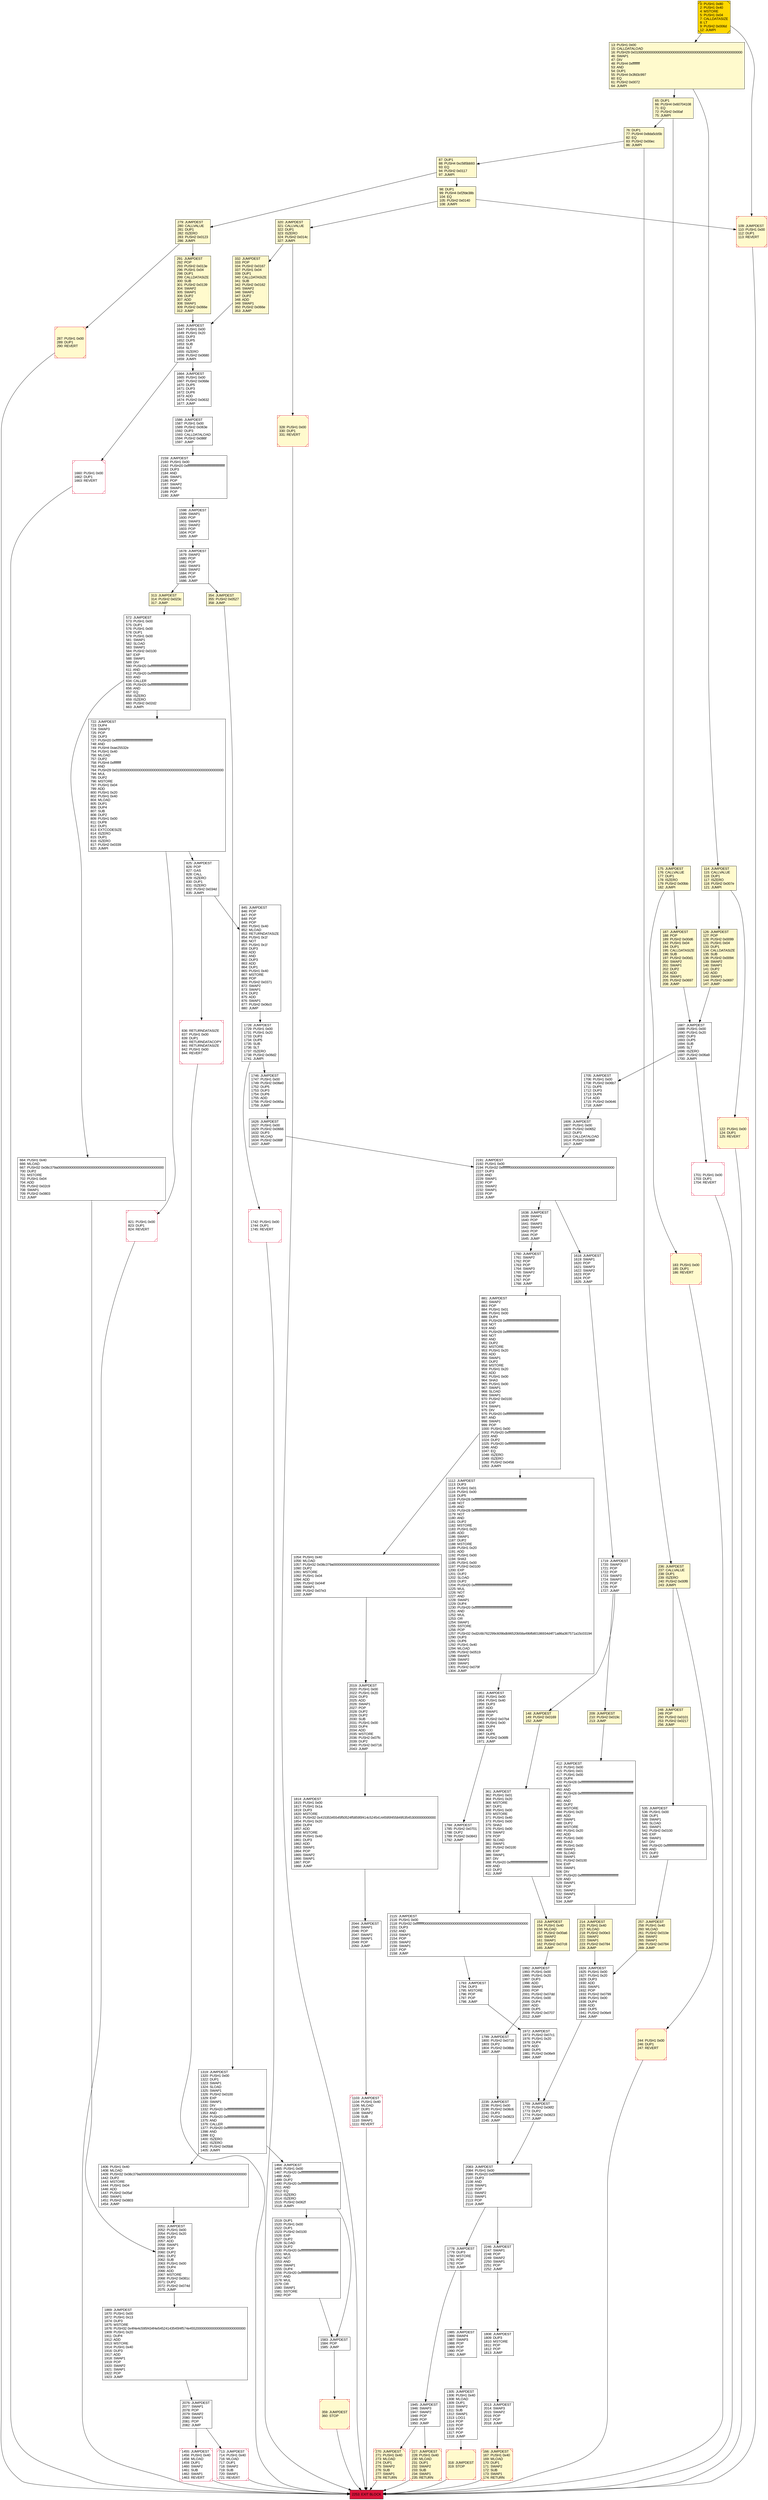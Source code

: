 digraph G {
bgcolor=transparent rankdir=UD;
node [shape=box style=filled color=black fillcolor=white fontname=arial fontcolor=black];
1701 [label="1701: PUSH1 0x00\l1703: DUP1\l1704: REVERT\l" shape=Msquare color=crimson ];
1583 [label="1583: JUMPDEST\l1584: POP\l1585: JUMP\l" ];
166 [label="166: JUMPDEST\l167: PUSH1 0x40\l169: MLOAD\l170: DUP1\l171: SWAP2\l172: SUB\l173: SWAP1\l174: RETURN\l" fillcolor=lemonchiffon shape=Msquare color=crimson ];
1799 [label="1799: JUMPDEST\l1800: PUSH2 0x0710\l1803: DUP2\l1804: PUSH2 0x08bb\l1807: JUMP\l" ];
183 [label="183: PUSH1 0x00\l185: DUP1\l186: REVERT\l" fillcolor=lemonchiffon shape=Msquare color=crimson ];
87 [label="87: DUP1\l88: PUSH4 0xc585bb93\l93: EQ\l94: PUSH2 0x0117\l97: JUMPI\l" fillcolor=lemonchiffon ];
535 [label="535: JUMPDEST\l536: PUSH1 0x00\l538: DUP1\l539: SWAP1\l540: SLOAD\l541: SWAP1\l542: PUSH2 0x0100\l545: EXP\l546: SWAP1\l547: DIV\l548: PUSH20 0xffffffffffffffffffffffffffffffffffffffff\l569: AND\l570: DUP2\l571: JUMP\l" ];
1869 [label="1869: JUMPDEST\l1870: PUSH1 0x00\l1872: PUSH1 0x13\l1874: DUP3\l1875: MSTORE\l1876: PUSH32 0x4f4e4c595f434f4e54524143545f4f574e455200000000000000000000000000\l1909: PUSH1 0x20\l1911: DUP4\l1912: ADD\l1913: MSTORE\l1914: PUSH1 0x40\l1916: DUP3\l1917: ADD\l1918: SWAP1\l1919: POP\l1920: SWAP2\l1921: SWAP1\l1922: POP\l1923: JUMP\l" ];
845 [label="845: JUMPDEST\l846: POP\l847: POP\l848: POP\l849: POP\l850: PUSH1 0x40\l852: MLOAD\l853: RETURNDATASIZE\l854: PUSH1 0x1f\l856: NOT\l857: PUSH1 0x1f\l859: DUP3\l860: ADD\l861: AND\l862: DUP3\l863: ADD\l864: DUP1\l865: PUSH1 0x40\l867: MSTORE\l868: POP\l869: PUSH2 0x0371\l872: SWAP2\l873: SWAP1\l874: DUP2\l875: ADD\l876: SWAP1\l877: PUSH2 0x06c0\l880: JUMP\l" ];
1112 [label="1112: JUMPDEST\l1113: DUP3\l1114: PUSH1 0x01\l1116: PUSH1 0x00\l1118: DUP5\l1119: PUSH28 0xffffffffffffffffffffffffffffffffffffffffffffffffffffffff\l1148: NOT\l1149: AND\l1150: PUSH28 0xffffffffffffffffffffffffffffffffffffffffffffffffffffffff\l1179: NOT\l1180: AND\l1181: DUP2\l1182: MSTORE\l1183: PUSH1 0x20\l1185: ADD\l1186: SWAP1\l1187: DUP2\l1188: MSTORE\l1189: PUSH1 0x20\l1191: ADD\l1192: PUSH1 0x00\l1194: SHA3\l1195: PUSH1 0x00\l1197: PUSH2 0x0100\l1200: EXP\l1201: DUP2\l1202: SLOAD\l1203: DUP2\l1204: PUSH20 0xffffffffffffffffffffffffffffffffffffffff\l1225: MUL\l1226: NOT\l1227: AND\l1228: SWAP1\l1229: DUP4\l1230: PUSH20 0xffffffffffffffffffffffffffffffffffffffff\l1251: AND\l1252: MUL\l1253: OR\l1254: SWAP1\l1255: SSTORE\l1256: POP\l1257: PUSH32 0xd2c6b762299c609bdb96520b58a49bfb80186934d4f71a86a367571a15c03194\l1290: DUP3\l1291: DUP6\l1292: PUSH1 0x40\l1294: MLOAD\l1295: PUSH2 0x0519\l1298: SWAP3\l1299: SWAP2\l1300: SWAP1\l1301: PUSH2 0x079f\l1304: JUMP\l" ];
713 [label="713: JUMPDEST\l714: PUSH1 0x40\l716: MLOAD\l717: DUP1\l718: SWAP2\l719: SUB\l720: SWAP1\l721: REVERT\l" shape=Msquare color=crimson ];
1784 [label="1784: JUMPDEST\l1785: PUSH2 0x0701\l1788: DUP2\l1789: PUSH2 0x0843\l1792: JUMP\l" ];
153 [label="153: JUMPDEST\l154: PUSH1 0x40\l156: MLOAD\l157: PUSH2 0x00a6\l160: SWAP2\l161: SWAP1\l162: PUSH2 0x07c8\l165: JUMP\l" fillcolor=lemonchiffon ];
1705 [label="1705: JUMPDEST\l1706: PUSH1 0x00\l1708: PUSH2 0x06b7\l1711: DUP5\l1712: DUP3\l1713: DUP6\l1714: ADD\l1715: PUSH2 0x0646\l1718: JUMP\l" ];
2191 [label="2191: JUMPDEST\l2192: PUSH1 0x00\l2194: PUSH32 0xffffffff00000000000000000000000000000000000000000000000000000000\l2227: DUP3\l2228: AND\l2229: SWAP1\l2230: POP\l2231: SWAP2\l2232: SWAP1\l2233: POP\l2234: JUMP\l" ];
187 [label="187: JUMPDEST\l188: POP\l189: PUSH2 0x00d6\l192: PUSH1 0x04\l194: DUP1\l195: CALLDATASIZE\l196: SUB\l197: PUSH2 0x00d1\l200: SWAP2\l201: SWAP1\l202: DUP2\l203: ADD\l204: SWAP1\l205: PUSH2 0x0697\l208: JUMP\l" fillcolor=lemonchiffon ];
209 [label="209: JUMPDEST\l210: PUSH2 0x019c\l213: JUMP\l" fillcolor=lemonchiffon ];
227 [label="227: JUMPDEST\l228: PUSH1 0x40\l230: MLOAD\l231: DUP1\l232: SWAP2\l233: SUB\l234: SWAP1\l235: RETURN\l" fillcolor=lemonchiffon shape=Msquare color=crimson ];
214 [label="214: JUMPDEST\l215: PUSH1 0x40\l217: MLOAD\l218: PUSH2 0x00e3\l221: SWAP2\l222: SWAP1\l223: PUSH2 0x0784\l226: JUMP\l" fillcolor=lemonchiffon ];
1455 [label="1455: JUMPDEST\l1456: PUSH1 0x40\l1458: MLOAD\l1459: DUP1\l1460: SWAP2\l1461: SUB\l1462: SWAP1\l1463: REVERT\l" shape=Msquare color=crimson ];
148 [label="148: JUMPDEST\l149: PUSH2 0x0169\l152: JUMP\l" fillcolor=lemonchiffon ];
244 [label="244: PUSH1 0x00\l246: DUP1\l247: REVERT\l" fillcolor=lemonchiffon shape=Msquare color=crimson ];
2044 [label="2044: JUMPDEST\l2045: SWAP1\l2046: POP\l2047: SWAP2\l2048: SWAP1\l2049: POP\l2050: JUMP\l" ];
836 [label="836: RETURNDATASIZE\l837: PUSH1 0x00\l839: DUP1\l840: RETURNDATACOPY\l841: RETURNDATASIZE\l842: PUSH1 0x00\l844: REVERT\l" shape=Msquare color=crimson ];
1305 [label="1305: JUMPDEST\l1306: PUSH1 0x40\l1308: MLOAD\l1309: DUP1\l1310: SWAP2\l1311: SUB\l1312: SWAP1\l1313: LOG1\l1314: POP\l1315: POP\l1316: POP\l1317: POP\l1318: JUMP\l" ];
664 [label="664: PUSH1 0x40\l666: MLOAD\l667: PUSH32 0x08c379a000000000000000000000000000000000000000000000000000000000\l700: DUP2\l701: MSTORE\l702: PUSH1 0x04\l704: ADD\l705: PUSH2 0x02c9\l708: SWAP1\l709: PUSH2 0x0803\l712: JUMP\l" ];
109 [label="109: JUMPDEST\l110: PUSH1 0x00\l112: DUP1\l113: REVERT\l" fillcolor=lemonchiffon shape=Msquare color=crimson ];
0 [label="0: PUSH1 0x80\l2: PUSH1 0x40\l4: MSTORE\l5: PUSH1 0x04\l7: CALLDATASIZE\l8: LT\l9: PUSH2 0x006d\l12: JUMPI\l" fillcolor=lemonchiffon shape=Msquare fillcolor=gold ];
1924 [label="1924: JUMPDEST\l1925: PUSH1 0x00\l1927: PUSH1 0x20\l1929: DUP3\l1930: ADD\l1931: SWAP1\l1932: POP\l1933: PUSH2 0x0799\l1936: PUSH1 0x00\l1938: DUP4\l1939: ADD\l1940: DUP5\l1941: PUSH2 0x06e9\l1944: JUMP\l" ];
1769 [label="1769: JUMPDEST\l1770: PUSH2 0x06f2\l1773: DUP2\l1774: PUSH2 0x0823\l1777: JUMP\l" ];
1808 [label="1808: JUMPDEST\l1809: DUP3\l1810: MSTORE\l1811: POP\l1812: POP\l1813: JUMP\l" ];
2246 [label="2246: JUMPDEST\l2247: SWAP1\l2248: POP\l2249: SWAP2\l2250: SWAP1\l2251: POP\l2252: JUMP\l" ];
76 [label="76: DUP1\l77: PUSH4 0x8da5cb5b\l82: EQ\l83: PUSH2 0x00ec\l86: JUMPI\l" fillcolor=lemonchiffon ];
1742 [label="1742: PUSH1 0x00\l1744: DUP1\l1745: REVERT\l" shape=Msquare color=crimson ];
1519 [label="1519: DUP1\l1520: PUSH1 0x00\l1522: DUP1\l1523: PUSH2 0x0100\l1526: EXP\l1527: DUP2\l1528: SLOAD\l1529: DUP2\l1530: PUSH20 0xffffffffffffffffffffffffffffffffffffffff\l1551: MUL\l1552: NOT\l1553: AND\l1554: SWAP1\l1555: DUP4\l1556: PUSH20 0xffffffffffffffffffffffffffffffffffffffff\l1577: AND\l1578: MUL\l1579: OR\l1580: SWAP1\l1581: SSTORE\l1582: POP\l" ];
1606 [label="1606: JUMPDEST\l1607: PUSH1 0x00\l1609: PUSH2 0x0652\l1612: DUP3\l1613: CALLDATALOAD\l1614: PUSH2 0x088f\l1617: JUMP\l" ];
1793 [label="1793: JUMPDEST\l1794: DUP3\l1795: MSTORE\l1796: POP\l1797: POP\l1798: JUMP\l" ];
13 [label="13: PUSH1 0x00\l15: CALLDATALOAD\l16: PUSH29 0x0100000000000000000000000000000000000000000000000000000000\l46: SWAP1\l47: DIV\l48: PUSH4 0xffffffff\l53: AND\l54: DUP1\l55: PUSH4 0x3fd3c997\l60: EQ\l61: PUSH2 0x0072\l64: JUMPI\l" fillcolor=lemonchiffon ];
2019 [label="2019: JUMPDEST\l2020: PUSH1 0x00\l2022: PUSH1 0x20\l2024: DUP3\l2025: ADD\l2026: SWAP1\l2027: POP\l2028: DUP2\l2029: DUP2\l2030: SUB\l2031: PUSH1 0x00\l2033: DUP4\l2034: ADD\l2035: MSTORE\l2036: PUSH2 0x07fc\l2039: DUP2\l2040: PUSH2 0x0716\l2043: JUMP\l" ];
279 [label="279: JUMPDEST\l280: CALLVALUE\l281: DUP1\l282: ISZERO\l283: PUSH2 0x0123\l286: JUMPI\l" fillcolor=lemonchiffon ];
257 [label="257: JUMPDEST\l258: PUSH1 0x40\l260: MLOAD\l261: PUSH2 0x010e\l264: SWAP2\l265: SWAP1\l266: PUSH2 0x0784\l269: JUMP\l" fillcolor=lemonchiffon ];
175 [label="175: JUMPDEST\l176: CALLVALUE\l177: DUP1\l178: ISZERO\l179: PUSH2 0x00bb\l182: JUMPI\l" fillcolor=lemonchiffon ];
1972 [label="1972: JUMPDEST\l1973: PUSH2 0x07c1\l1976: PUSH1 0x20\l1978: DUP4\l1979: ADD\l1980: DUP5\l1981: PUSH2 0x06e9\l1984: JUMP\l" ];
2115 [label="2115: JUMPDEST\l2116: PUSH1 0x00\l2118: PUSH32 0xffffffff00000000000000000000000000000000000000000000000000000000\l2151: DUP3\l2152: AND\l2153: SWAP1\l2154: POP\l2155: SWAP2\l2156: SWAP1\l2157: POP\l2158: JUMP\l" ];
1778 [label="1778: JUMPDEST\l1779: DUP3\l1780: MSTORE\l1781: POP\l1782: POP\l1783: JUMP\l" ];
821 [label="821: PUSH1 0x00\l823: DUP1\l824: REVERT\l" shape=Msquare color=crimson ];
236 [label="236: JUMPDEST\l237: CALLVALUE\l238: DUP1\l239: ISZERO\l240: PUSH2 0x00f8\l243: JUMPI\l" fillcolor=lemonchiffon ];
98 [label="98: DUP1\l99: PUSH4 0xf2fde38b\l104: EQ\l105: PUSH2 0x0140\l108: JUMPI\l" fillcolor=lemonchiffon ];
1664 [label="1664: JUMPDEST\l1665: PUSH1 0x00\l1667: PUSH2 0x068e\l1670: DUP5\l1671: DUP3\l1672: DUP6\l1673: ADD\l1674: PUSH2 0x0632\l1677: JUMP\l" ];
1319 [label="1319: JUMPDEST\l1320: PUSH1 0x00\l1322: DUP1\l1323: SWAP1\l1324: SLOAD\l1325: SWAP1\l1326: PUSH2 0x0100\l1329: EXP\l1330: SWAP1\l1331: DIV\l1332: PUSH20 0xffffffffffffffffffffffffffffffffffffffff\l1353: AND\l1354: PUSH20 0xffffffffffffffffffffffffffffffffffffffff\l1375: AND\l1376: CALLER\l1377: PUSH20 0xffffffffffffffffffffffffffffffffffffffff\l1398: AND\l1399: EQ\l1400: ISZERO\l1401: ISZERO\l1402: PUSH2 0x05b8\l1405: JUMPI\l" ];
361 [label="361: JUMPDEST\l362: PUSH1 0x01\l364: PUSH1 0x20\l366: MSTORE\l367: DUP1\l368: PUSH1 0x00\l370: MSTORE\l371: PUSH1 0x40\l373: PUSH1 0x00\l375: SHA3\l376: PUSH1 0x00\l378: SWAP2\l379: POP\l380: SLOAD\l381: SWAP1\l382: PUSH2 0x0100\l385: EXP\l386: SWAP1\l387: DIV\l388: PUSH20 0xffffffffffffffffffffffffffffffffffffffff\l409: AND\l410: DUP2\l411: JUMP\l" ];
1598 [label="1598: JUMPDEST\l1599: SWAP1\l1600: POP\l1601: SWAP3\l1602: SWAP2\l1603: POP\l1604: POP\l1605: JUMP\l" ];
722 [label="722: JUMPDEST\l723: DUP4\l724: SWAP3\l725: POP\l726: DUP3\l727: PUSH20 0xffffffffffffffffffffffffffffffffffffffff\l748: AND\l749: PUSH4 0xae25532e\l754: PUSH1 0x40\l756: MLOAD\l757: DUP2\l758: PUSH4 0xffffffff\l763: AND\l764: PUSH29 0x0100000000000000000000000000000000000000000000000000000000\l794: MUL\l795: DUP2\l796: MSTORE\l797: PUSH1 0x04\l799: ADD\l800: PUSH1 0x20\l802: PUSH1 0x40\l804: MLOAD\l805: DUP1\l806: DUP4\l807: SUB\l808: DUP2\l809: PUSH1 0x00\l811: DUP8\l812: DUP1\l813: EXTCODESIZE\l814: ISZERO\l815: DUP1\l816: ISZERO\l817: PUSH2 0x0339\l820: JUMPI\l" ];
1945 [label="1945: JUMPDEST\l1946: SWAP3\l1947: SWAP2\l1948: POP\l1949: POP\l1950: JUMP\l" ];
248 [label="248: JUMPDEST\l249: POP\l250: PUSH2 0x0101\l253: PUSH2 0x0217\l256: JUMP\l" fillcolor=lemonchiffon ];
270 [label="270: JUMPDEST\l271: PUSH1 0x40\l273: MLOAD\l274: DUP1\l275: SWAP2\l276: SUB\l277: SWAP1\l278: RETURN\l" fillcolor=lemonchiffon shape=Msquare color=crimson ];
2235 [label="2235: JUMPDEST\l2236: PUSH1 0x00\l2238: PUSH2 0x08c6\l2241: DUP3\l2242: PUSH2 0x0823\l2245: JUMP\l" ];
318 [label="318: JUMPDEST\l319: STOP\l" fillcolor=lemonchiffon shape=Msquare color=crimson ];
2083 [label="2083: JUMPDEST\l2084: PUSH1 0x00\l2086: PUSH20 0xffffffffffffffffffffffffffffffffffffffff\l2107: DUP3\l2108: AND\l2109: SWAP1\l2110: POP\l2111: SWAP2\l2112: SWAP1\l2113: POP\l2114: JUMP\l" ];
1760 [label="1760: JUMPDEST\l1761: SWAP2\l1762: POP\l1763: POP\l1764: SWAP3\l1765: SWAP2\l1766: POP\l1767: POP\l1768: JUMP\l" ];
1054 [label="1054: PUSH1 0x40\l1056: MLOAD\l1057: PUSH32 0x08c379a000000000000000000000000000000000000000000000000000000000\l1090: DUP2\l1091: MSTORE\l1092: PUSH1 0x04\l1094: ADD\l1095: PUSH2 0x044f\l1098: SWAP1\l1099: PUSH2 0x07e3\l1102: JUMP\l" ];
1103 [label="1103: JUMPDEST\l1104: PUSH1 0x40\l1106: MLOAD\l1107: DUP1\l1108: SWAP2\l1109: SUB\l1110: SWAP1\l1111: REVERT\l" shape=Msquare color=crimson ];
572 [label="572: JUMPDEST\l573: PUSH1 0x00\l575: DUP1\l576: PUSH1 0x00\l578: DUP1\l579: PUSH1 0x00\l581: SWAP1\l582: SLOAD\l583: SWAP1\l584: PUSH2 0x0100\l587: EXP\l588: SWAP1\l589: DIV\l590: PUSH20 0xffffffffffffffffffffffffffffffffffffffff\l611: AND\l612: PUSH20 0xffffffffffffffffffffffffffffffffffffffff\l633: AND\l634: CALLER\l635: PUSH20 0xffffffffffffffffffffffffffffffffffffffff\l656: AND\l657: EQ\l658: ISZERO\l659: ISZERO\l660: PUSH2 0x02d2\l663: JUMPI\l" ];
1406 [label="1406: PUSH1 0x40\l1408: MLOAD\l1409: PUSH32 0x08c379a000000000000000000000000000000000000000000000000000000000\l1442: DUP2\l1443: MSTORE\l1444: PUSH1 0x04\l1446: ADD\l1447: PUSH2 0x05af\l1450: SWAP1\l1451: PUSH2 0x0803\l1454: JUMP\l" ];
2076 [label="2076: JUMPDEST\l2077: SWAP1\l2078: POP\l2079: SWAP2\l2080: SWAP1\l2081: POP\l2082: JUMP\l" ];
1626 [label="1626: JUMPDEST\l1627: PUSH1 0x00\l1629: PUSH2 0x0666\l1632: DUP3\l1633: MLOAD\l1634: PUSH2 0x088f\l1637: JUMP\l" ];
1992 [label="1992: JUMPDEST\l1993: PUSH1 0x00\l1995: PUSH1 0x20\l1997: DUP3\l1998: ADD\l1999: SWAP1\l2000: POP\l2001: PUSH2 0x07dd\l2004: PUSH1 0x00\l2006: DUP4\l2007: ADD\l2008: DUP5\l2009: PUSH2 0x0707\l2012: JUMP\l" ];
825 [label="825: JUMPDEST\l826: POP\l827: GAS\l828: CALL\l829: ISZERO\l830: DUP1\l831: ISZERO\l832: PUSH2 0x034d\l835: JUMPI\l" ];
287 [label="287: PUSH1 0x00\l289: DUP1\l290: REVERT\l" fillcolor=lemonchiffon shape=Msquare color=crimson ];
2051 [label="2051: JUMPDEST\l2052: PUSH1 0x00\l2054: PUSH1 0x20\l2056: DUP3\l2057: ADD\l2058: SWAP1\l2059: POP\l2060: DUP2\l2061: DUP2\l2062: SUB\l2063: PUSH1 0x00\l2065: DUP4\l2066: ADD\l2067: MSTORE\l2068: PUSH2 0x081c\l2071: DUP2\l2072: PUSH2 0x074d\l2075: JUMP\l" ];
1464 [label="1464: JUMPDEST\l1465: PUSH1 0x00\l1467: PUSH20 0xffffffffffffffffffffffffffffffffffffffff\l1488: AND\l1489: DUP2\l1490: PUSH20 0xffffffffffffffffffffffffffffffffffffffff\l1511: AND\l1512: EQ\l1513: ISZERO\l1514: ISZERO\l1515: PUSH2 0x062f\l1518: JUMPI\l" ];
1814 [label="1814: JUMPDEST\l1815: PUSH1 0x00\l1817: PUSH1 0x1a\l1819: DUP3\l1820: MSTORE\l1821: PUSH32 0x41535345545f50524f58595f414c52454144595f455849535453000000000000\l1854: PUSH1 0x20\l1856: DUP4\l1857: ADD\l1858: MSTORE\l1859: PUSH1 0x40\l1861: DUP3\l1862: ADD\l1863: SWAP1\l1864: POP\l1865: SWAP2\l1866: SWAP1\l1867: POP\l1868: JUMP\l" ];
1646 [label="1646: JUMPDEST\l1647: PUSH1 0x00\l1649: PUSH1 0x20\l1651: DUP3\l1652: DUP5\l1653: SUB\l1654: SLT\l1655: ISZERO\l1656: PUSH2 0x0680\l1659: JUMPI\l" ];
1638 [label="1638: JUMPDEST\l1639: SWAP1\l1640: POP\l1641: SWAP3\l1642: SWAP2\l1643: POP\l1644: POP\l1645: JUMP\l" ];
1687 [label="1687: JUMPDEST\l1688: PUSH1 0x00\l1690: PUSH1 0x20\l1692: DUP3\l1693: DUP5\l1694: SUB\l1695: SLT\l1696: ISZERO\l1697: PUSH2 0x06a9\l1700: JUMPI\l" ];
2253 [label="2253: EXIT BLOCK\l" fillcolor=crimson ];
291 [label="291: JUMPDEST\l292: POP\l293: PUSH2 0x013e\l296: PUSH1 0x04\l298: DUP1\l299: CALLDATASIZE\l300: SUB\l301: PUSH2 0x0139\l304: SWAP2\l305: SWAP1\l306: DUP2\l307: ADD\l308: SWAP1\l309: PUSH2 0x066e\l312: JUMP\l" fillcolor=lemonchiffon ];
1985 [label="1985: JUMPDEST\l1986: SWAP4\l1987: SWAP3\l1988: POP\l1989: POP\l1990: POP\l1991: JUMP\l" ];
126 [label="126: JUMPDEST\l127: POP\l128: PUSH2 0x0099\l131: PUSH1 0x04\l133: DUP1\l134: CALLDATASIZE\l135: SUB\l136: PUSH2 0x0094\l139: SWAP2\l140: SWAP1\l141: DUP2\l142: ADD\l143: SWAP1\l144: PUSH2 0x0697\l147: JUMP\l" fillcolor=lemonchiffon ];
412 [label="412: JUMPDEST\l413: PUSH1 0x00\l415: PUSH1 0x01\l417: PUSH1 0x00\l419: DUP4\l420: PUSH28 0xffffffffffffffffffffffffffffffffffffffffffffffffffffffff\l449: NOT\l450: AND\l451: PUSH28 0xffffffffffffffffffffffffffffffffffffffffffffffffffffffff\l480: NOT\l481: AND\l482: DUP2\l483: MSTORE\l484: PUSH1 0x20\l486: ADD\l487: SWAP1\l488: DUP2\l489: MSTORE\l490: PUSH1 0x20\l492: ADD\l493: PUSH1 0x00\l495: SHA3\l496: PUSH1 0x00\l498: SWAP1\l499: SLOAD\l500: SWAP1\l501: PUSH2 0x0100\l504: EXP\l505: SWAP1\l506: DIV\l507: PUSH20 0xffffffffffffffffffffffffffffffffffffffff\l528: AND\l529: SWAP1\l530: POP\l531: SWAP2\l532: SWAP1\l533: POP\l534: JUMP\l" ];
122 [label="122: PUSH1 0x00\l124: DUP1\l125: REVERT\l" fillcolor=lemonchiffon shape=Msquare color=crimson ];
1660 [label="1660: PUSH1 0x00\l1662: DUP1\l1663: REVERT\l" shape=Msquare color=crimson ];
1678 [label="1678: JUMPDEST\l1679: SWAP2\l1680: POP\l1681: POP\l1682: SWAP3\l1683: SWAP2\l1684: POP\l1685: POP\l1686: JUMP\l" ];
2159 [label="2159: JUMPDEST\l2160: PUSH1 0x00\l2162: PUSH20 0xffffffffffffffffffffffffffffffffffffffff\l2183: DUP3\l2184: AND\l2185: SWAP1\l2186: POP\l2187: SWAP2\l2188: SWAP1\l2189: POP\l2190: JUMP\l" ];
2013 [label="2013: JUMPDEST\l2014: SWAP3\l2015: SWAP2\l2016: POP\l2017: POP\l2018: JUMP\l" ];
65 [label="65: DUP1\l66: PUSH4 0x60704108\l71: EQ\l72: PUSH2 0x00af\l75: JUMPI\l" fillcolor=lemonchiffon ];
1719 [label="1719: JUMPDEST\l1720: SWAP2\l1721: POP\l1722: POP\l1723: SWAP3\l1724: SWAP2\l1725: POP\l1726: POP\l1727: JUMP\l" ];
328 [label="328: PUSH1 0x00\l330: DUP1\l331: REVERT\l" fillcolor=lemonchiffon shape=Msquare color=crimson ];
1951 [label="1951: JUMPDEST\l1952: PUSH1 0x00\l1954: PUSH1 0x40\l1956: DUP3\l1957: ADD\l1958: SWAP1\l1959: POP\l1960: PUSH2 0x07b4\l1963: PUSH1 0x00\l1965: DUP4\l1966: ADD\l1967: DUP6\l1968: PUSH2 0x06f8\l1971: JUMP\l" ];
1746 [label="1746: JUMPDEST\l1747: PUSH1 0x00\l1749: PUSH2 0x06e0\l1752: DUP5\l1753: DUP3\l1754: DUP6\l1755: ADD\l1756: PUSH2 0x065a\l1759: JUMP\l" ];
114 [label="114: JUMPDEST\l115: CALLVALUE\l116: DUP1\l117: ISZERO\l118: PUSH2 0x007e\l121: JUMPI\l" fillcolor=lemonchiffon ];
1728 [label="1728: JUMPDEST\l1729: PUSH1 0x00\l1731: PUSH1 0x20\l1733: DUP3\l1734: DUP5\l1735: SUB\l1736: SLT\l1737: ISZERO\l1738: PUSH2 0x06d2\l1741: JUMPI\l" ];
320 [label="320: JUMPDEST\l321: CALLVALUE\l322: DUP1\l323: ISZERO\l324: PUSH2 0x014c\l327: JUMPI\l" fillcolor=lemonchiffon ];
881 [label="881: JUMPDEST\l882: SWAP2\l883: POP\l884: PUSH1 0x01\l886: PUSH1 0x00\l888: DUP4\l889: PUSH28 0xffffffffffffffffffffffffffffffffffffffffffffffffffffffff\l918: NOT\l919: AND\l920: PUSH28 0xffffffffffffffffffffffffffffffffffffffffffffffffffffffff\l949: NOT\l950: AND\l951: DUP2\l952: MSTORE\l953: PUSH1 0x20\l955: ADD\l956: SWAP1\l957: DUP2\l958: MSTORE\l959: PUSH1 0x20\l961: ADD\l962: PUSH1 0x00\l964: SHA3\l965: PUSH1 0x00\l967: SWAP1\l968: SLOAD\l969: SWAP1\l970: PUSH2 0x0100\l973: EXP\l974: SWAP1\l975: DIV\l976: PUSH20 0xffffffffffffffffffffffffffffffffffffffff\l997: AND\l998: SWAP1\l999: POP\l1000: PUSH1 0x00\l1002: PUSH20 0xffffffffffffffffffffffffffffffffffffffff\l1023: AND\l1024: DUP2\l1025: PUSH20 0xffffffffffffffffffffffffffffffffffffffff\l1046: AND\l1047: EQ\l1048: ISZERO\l1049: ISZERO\l1050: PUSH2 0x0458\l1053: JUMPI\l" ];
1618 [label="1618: JUMPDEST\l1619: SWAP1\l1620: POP\l1621: SWAP3\l1622: SWAP2\l1623: POP\l1624: POP\l1625: JUMP\l" ];
354 [label="354: JUMPDEST\l355: PUSH2 0x0527\l358: JUMP\l" fillcolor=lemonchiffon ];
359 [label="359: JUMPDEST\l360: STOP\l" fillcolor=lemonchiffon shape=Msquare color=crimson ];
332 [label="332: JUMPDEST\l333: POP\l334: PUSH2 0x0167\l337: PUSH1 0x04\l339: DUP1\l340: CALLDATASIZE\l341: SUB\l342: PUSH2 0x0162\l345: SWAP2\l346: SWAP1\l347: DUP2\l348: ADD\l349: SWAP1\l350: PUSH2 0x066e\l353: JUMP\l" fillcolor=lemonchiffon ];
313 [label="313: JUMPDEST\l314: PUSH2 0x023c\l317: JUMP\l" fillcolor=lemonchiffon ];
1586 [label="1586: JUMPDEST\l1587: PUSH1 0x00\l1589: PUSH2 0x063e\l1592: DUP3\l1593: CALLDATALOAD\l1594: PUSH2 0x086f\l1597: JUMP\l" ];
2246 -> 1808;
0 -> 109;
1924 -> 1769;
1945 -> 270;
1728 -> 1746;
320 -> 328;
2235 -> 2083;
291 -> 1646;
1660 -> 2253;
572 -> 722;
1618 -> 1719;
122 -> 2253;
320 -> 332;
126 -> 1687;
722 -> 825;
1646 -> 1660;
1586 -> 2159;
2083 -> 1778;
328 -> 2253;
1678 -> 313;
1678 -> 354;
1319 -> 1406;
1778 -> 1945;
1054 -> 2019;
1606 -> 2191;
114 -> 122;
1705 -> 1606;
332 -> 1646;
722 -> 821;
236 -> 248;
279 -> 287;
214 -> 1924;
114 -> 126;
359 -> 2253;
1598 -> 1678;
2019 -> 1814;
279 -> 291;
76 -> 87;
313 -> 572;
1746 -> 1626;
821 -> 2253;
1778 -> 1985;
881 -> 1054;
1319 -> 1464;
1760 -> 881;
1646 -> 1664;
1664 -> 1586;
13 -> 65;
318 -> 2253;
354 -> 1319;
13 -> 114;
270 -> 2253;
65 -> 175;
1406 -> 2051;
287 -> 2253;
1638 -> 1760;
98 -> 320;
1519 -> 1583;
2159 -> 1598;
1103 -> 2253;
153 -> 1992;
2076 -> 713;
227 -> 2253;
248 -> 535;
2191 -> 1638;
1728 -> 1742;
412 -> 214;
65 -> 76;
1808 -> 2013;
1687 -> 1705;
187 -> 1687;
1869 -> 2076;
836 -> 2253;
1814 -> 2044;
825 -> 845;
244 -> 2253;
209 -> 412;
1455 -> 2253;
175 -> 183;
1742 -> 2253;
664 -> 2051;
109 -> 2253;
361 -> 153;
87 -> 279;
535 -> 257;
1799 -> 2235;
1719 -> 209;
2191 -> 1618;
1719 -> 148;
87 -> 98;
1464 -> 1519;
1985 -> 1305;
1992 -> 1799;
1784 -> 2115;
236 -> 244;
881 -> 1112;
2083 -> 2246;
1112 -> 1951;
1769 -> 2083;
166 -> 2253;
845 -> 1728;
1687 -> 1701;
1701 -> 2253;
175 -> 187;
148 -> 361;
1464 -> 1583;
1305 -> 318;
572 -> 664;
183 -> 2253;
1951 -> 1784;
1972 -> 1769;
2051 -> 1869;
2044 -> 1103;
2076 -> 1455;
825 -> 836;
0 -> 13;
257 -> 1924;
2013 -> 166;
1945 -> 227;
2115 -> 1793;
1793 -> 1972;
713 -> 2253;
76 -> 236;
1626 -> 2191;
1583 -> 359;
98 -> 109;
}